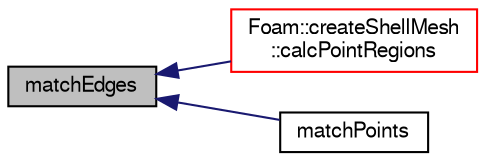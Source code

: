 digraph "matchEdges"
{
  bgcolor="transparent";
  edge [fontname="FreeSans",fontsize="10",labelfontname="FreeSans",labelfontsize="10"];
  node [fontname="FreeSans",fontsize="10",shape=record];
  rankdir="LR";
  Node221 [label="matchEdges",height=0.2,width=0.4,color="black", fillcolor="grey75", style="filled", fontcolor="black"];
  Node221 -> Node222 [dir="back",color="midnightblue",fontsize="10",style="solid",fontname="FreeSans"];
  Node222 [label="Foam::createShellMesh\l::calcPointRegions",height=0.2,width=0.4,color="red",URL="$a21442.html#abd09fd2558d9fc41e9a503ce2976fe5f",tooltip="Helper: calculate point regions. The point region is the. "];
  Node221 -> Node227 [dir="back",color="midnightblue",fontsize="10",style="solid",fontname="FreeSans"];
  Node227 [label="matchPoints",height=0.2,width=0.4,color="black",URL="$a27526.html#a53abaec4e100007300e11cedf4c5b772",tooltip="Find corresponding points on patches sharing the same points. "];
}
